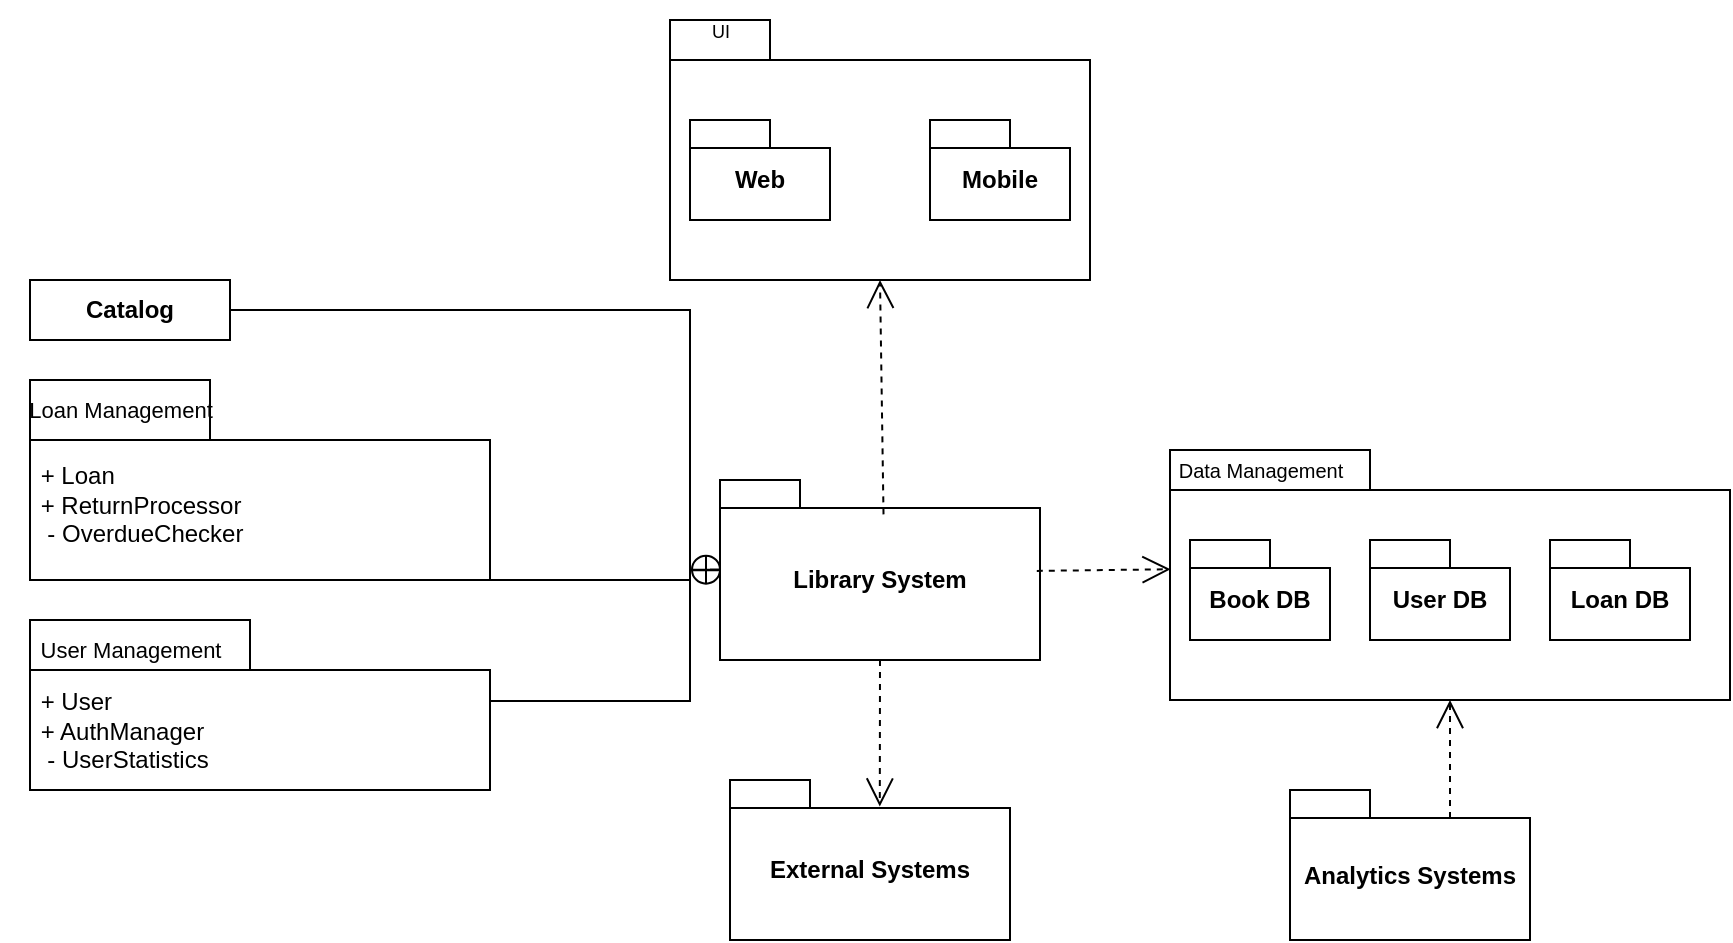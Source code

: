 <mxfile version="24.8.6">
  <diagram name="Страница — 1" id="fD9wPRZOilv6h3GpzfN7">
    <mxGraphModel dx="1524" dy="647" grid="1" gridSize="10" guides="1" tooltips="1" connect="1" arrows="1" fold="1" page="1" pageScale="1" pageWidth="827" pageHeight="1169" math="0" shadow="0">
      <root>
        <mxCell id="0" />
        <mxCell id="1" parent="0" />
        <mxCell id="o5vc34Hf87A0yVJfwdXg-1" value="" style="shape=folder;fontStyle=1;spacingTop=10;tabWidth=50;tabHeight=20;tabPosition=left;html=1;whiteSpace=wrap;" vertex="1" parent="1">
          <mxGeometry x="360" y="60" width="210" height="130" as="geometry" />
        </mxCell>
        <mxCell id="o5vc34Hf87A0yVJfwdXg-2" value="&lt;font style=&quot;font-size: 9px;&quot;&gt;UI&lt;/font&gt;" style="text;html=1;align=center;verticalAlign=middle;resizable=0;points=[];autosize=1;strokeColor=none;fillColor=none;" vertex="1" parent="1">
          <mxGeometry x="370" y="50" width="30" height="30" as="geometry" />
        </mxCell>
        <mxCell id="o5vc34Hf87A0yVJfwdXg-4" value="Web" style="shape=folder;fontStyle=1;spacingTop=10;tabWidth=40;tabHeight=14;tabPosition=left;html=1;whiteSpace=wrap;" vertex="1" parent="1">
          <mxGeometry x="370" y="110" width="70" height="50" as="geometry" />
        </mxCell>
        <mxCell id="o5vc34Hf87A0yVJfwdXg-5" value="Mobile" style="shape=folder;fontStyle=1;spacingTop=10;tabWidth=40;tabHeight=14;tabPosition=left;html=1;whiteSpace=wrap;" vertex="1" parent="1">
          <mxGeometry x="490" y="110" width="70" height="50" as="geometry" />
        </mxCell>
        <mxCell id="o5vc34Hf87A0yVJfwdXg-6" value="Library System" style="shape=folder;fontStyle=1;spacingTop=10;tabWidth=40;tabHeight=14;tabPosition=left;html=1;whiteSpace=wrap;" vertex="1" parent="1">
          <mxGeometry x="385" y="290" width="160" height="90" as="geometry" />
        </mxCell>
        <mxCell id="o5vc34Hf87A0yVJfwdXg-7" value="" style="endArrow=open;endSize=12;dashed=1;html=1;rounded=0;entryX=0.5;entryY=1;entryDx=0;entryDy=0;entryPerimeter=0;exitX=0.511;exitY=0.191;exitDx=0;exitDy=0;exitPerimeter=0;" edge="1" parent="1" source="o5vc34Hf87A0yVJfwdXg-6" target="o5vc34Hf87A0yVJfwdXg-1">
          <mxGeometry width="160" relative="1" as="geometry">
            <mxPoint x="465" y="270" as="sourcePoint" />
            <mxPoint x="580" y="320" as="targetPoint" />
          </mxGeometry>
        </mxCell>
        <mxCell id="o5vc34Hf87A0yVJfwdXg-8" value="&lt;b&gt;Catalog&lt;/b&gt;" style="html=1;whiteSpace=wrap;" vertex="1" parent="1">
          <mxGeometry x="40" y="190" width="100" height="30" as="geometry" />
        </mxCell>
        <mxCell id="o5vc34Hf87A0yVJfwdXg-11" value="&lt;div&gt;&lt;span style=&quot;font-weight: 400;&quot;&gt;&lt;br&gt;&lt;/span&gt;&lt;/div&gt;&lt;div&gt;&lt;span style=&quot;font-weight: 400;&quot;&gt;&amp;nbsp;+ Loan&amp;nbsp;&lt;/span&gt;&lt;/div&gt;&lt;div&gt;&lt;span style=&quot;font-weight: 400;&quot;&gt;&amp;nbsp;+ ReturnProcessor&amp;nbsp;&lt;/span&gt;&lt;/div&gt;&lt;span style=&quot;font-weight: 400;&quot;&gt;&amp;nbsp; - OverdueChecker&amp;nbsp;&lt;/span&gt;" style="shape=folder;fontStyle=1;spacingTop=10;tabWidth=90;tabHeight=30;tabPosition=left;html=1;whiteSpace=wrap;align=left;" vertex="1" parent="1">
          <mxGeometry x="40" y="240" width="230" height="100" as="geometry" />
        </mxCell>
        <mxCell id="o5vc34Hf87A0yVJfwdXg-12" value="" style="shape=folder;fontStyle=1;spacingTop=10;tabWidth=100;tabHeight=20;tabPosition=left;html=1;whiteSpace=wrap;" vertex="1" parent="1">
          <mxGeometry x="610" y="275" width="280" height="125" as="geometry" />
        </mxCell>
        <mxCell id="o5vc34Hf87A0yVJfwdXg-13" value="&lt;font style=&quot;font-size: 10px;&quot;&gt;Data Management&lt;/font&gt;" style="text;html=1;align=center;verticalAlign=middle;resizable=0;points=[];autosize=1;strokeColor=none;fillColor=none;" vertex="1" parent="1">
          <mxGeometry x="600" y="270" width="110" height="30" as="geometry" />
        </mxCell>
        <mxCell id="o5vc34Hf87A0yVJfwdXg-14" value="Book DB" style="shape=folder;fontStyle=1;spacingTop=10;tabWidth=40;tabHeight=14;tabPosition=left;html=1;whiteSpace=wrap;" vertex="1" parent="1">
          <mxGeometry x="620" y="320" width="70" height="50" as="geometry" />
        </mxCell>
        <mxCell id="o5vc34Hf87A0yVJfwdXg-15" value="User DB" style="shape=folder;fontStyle=1;spacingTop=10;tabWidth=40;tabHeight=14;tabPosition=left;html=1;whiteSpace=wrap;" vertex="1" parent="1">
          <mxGeometry x="710" y="320" width="70" height="50" as="geometry" />
        </mxCell>
        <mxCell id="o5vc34Hf87A0yVJfwdXg-16" value="Loan DB" style="shape=folder;fontStyle=1;spacingTop=10;tabWidth=40;tabHeight=14;tabPosition=left;html=1;whiteSpace=wrap;" vertex="1" parent="1">
          <mxGeometry x="800" y="320" width="70" height="50" as="geometry" />
        </mxCell>
        <mxCell id="o5vc34Hf87A0yVJfwdXg-17" value="External Systems" style="shape=folder;fontStyle=1;spacingTop=10;tabWidth=40;tabHeight=14;tabPosition=left;html=1;whiteSpace=wrap;" vertex="1" parent="1">
          <mxGeometry x="390" y="440" width="140" height="80" as="geometry" />
        </mxCell>
        <mxCell id="o5vc34Hf87A0yVJfwdXg-18" value="Analytics Systems" style="shape=folder;fontStyle=1;spacingTop=10;tabWidth=40;tabHeight=14;tabPosition=left;html=1;whiteSpace=wrap;" vertex="1" parent="1">
          <mxGeometry x="670" y="445" width="120" height="75" as="geometry" />
        </mxCell>
        <mxCell id="o5vc34Hf87A0yVJfwdXg-19" value="" style="endArrow=open;endSize=12;dashed=1;html=1;rounded=0;entryX=0.001;entryY=0.477;entryDx=0;entryDy=0;entryPerimeter=0;exitX=0.99;exitY=0.505;exitDx=0;exitDy=0;exitPerimeter=0;" edge="1" parent="1" source="o5vc34Hf87A0yVJfwdXg-6" target="o5vc34Hf87A0yVJfwdXg-12">
          <mxGeometry width="160" relative="1" as="geometry">
            <mxPoint x="551" y="406" as="sourcePoint" />
            <mxPoint x="550" y="300" as="targetPoint" />
          </mxGeometry>
        </mxCell>
        <mxCell id="o5vc34Hf87A0yVJfwdXg-21" value="" style="endArrow=open;endSize=12;dashed=1;html=1;rounded=0;exitX=0;exitY=0;exitDx=80;exitDy=14;exitPerimeter=0;" edge="1" parent="1" source="o5vc34Hf87A0yVJfwdXg-18" target="o5vc34Hf87A0yVJfwdXg-12">
          <mxGeometry width="160" relative="1" as="geometry">
            <mxPoint x="651" y="476" as="sourcePoint" />
            <mxPoint x="650" y="370" as="targetPoint" />
          </mxGeometry>
        </mxCell>
        <mxCell id="o5vc34Hf87A0yVJfwdXg-22" value="" style="endArrow=open;endSize=12;dashed=1;html=1;rounded=0;entryX=0.535;entryY=0.166;entryDx=0;entryDy=0;entryPerimeter=0;exitX=0.5;exitY=1;exitDx=0;exitDy=0;exitPerimeter=0;" edge="1" parent="1" source="o5vc34Hf87A0yVJfwdXg-6" target="o5vc34Hf87A0yVJfwdXg-17">
          <mxGeometry width="160" relative="1" as="geometry">
            <mxPoint x="470" y="384" as="sourcePoint" />
            <mxPoint x="490" y="360" as="targetPoint" />
          </mxGeometry>
        </mxCell>
        <mxCell id="o5vc34Hf87A0yVJfwdXg-26" value="" style="endArrow=none;html=1;edgeStyle=orthogonalEdgeStyle;rounded=0;exitX=1;exitY=0.5;exitDx=0;exitDy=0;" edge="1" parent="1" source="o5vc34Hf87A0yVJfwdXg-8">
          <mxGeometry relative="1" as="geometry">
            <mxPoint x="430" y="310" as="sourcePoint" />
            <mxPoint x="270" y="305" as="targetPoint" />
            <Array as="points">
              <mxPoint x="370" y="205" />
              <mxPoint x="370" y="340" />
              <mxPoint x="270" y="340" />
              <mxPoint x="270" y="305" />
            </Array>
          </mxGeometry>
        </mxCell>
        <mxCell id="o5vc34Hf87A0yVJfwdXg-29" value="" style="endArrow=none;html=1;edgeStyle=orthogonalEdgeStyle;rounded=0;exitX=0.999;exitY=0.476;exitDx=0;exitDy=0;exitPerimeter=0;entryX=-0.004;entryY=0.501;entryDx=0;entryDy=0;entryPerimeter=0;" edge="1" parent="1" source="o5vc34Hf87A0yVJfwdXg-66" target="o5vc34Hf87A0yVJfwdXg-6">
          <mxGeometry relative="1" as="geometry">
            <mxPoint x="350" y="502" as="sourcePoint" />
            <mxPoint x="580" y="310" as="targetPoint" />
            <Array as="points">
              <mxPoint x="370" y="401" />
              <mxPoint x="370" y="335" />
            </Array>
          </mxGeometry>
        </mxCell>
        <mxCell id="o5vc34Hf87A0yVJfwdXg-39" value="" style="endArrow=close;startArrow=circlePlus;endFill=0;startFill=0;endSize=8;html=1;rounded=0;" edge="1" parent="1">
          <mxGeometry width="160" relative="1" as="geometry">
            <mxPoint x="370" y="334.84" as="sourcePoint" />
            <mxPoint x="380" y="334.84" as="targetPoint" />
          </mxGeometry>
        </mxCell>
        <mxCell id="o5vc34Hf87A0yVJfwdXg-64" value="&lt;span style=&quot;text-wrap-mode: wrap;&quot;&gt;&lt;font style=&quot;font-size: 11px;&quot;&gt;Loan Management&lt;/font&gt;&lt;/span&gt;" style="text;html=1;align=center;verticalAlign=middle;resizable=0;points=[];autosize=1;strokeColor=none;fillColor=none;" vertex="1" parent="1">
          <mxGeometry x="25" y="240" width="120" height="30" as="geometry" />
        </mxCell>
        <mxCell id="o5vc34Hf87A0yVJfwdXg-66" value="&lt;div&gt;&lt;span style=&quot;font-weight: 400;&quot;&gt;&lt;br&gt;&lt;/span&gt;&lt;/div&gt;&lt;div&gt;&lt;span style=&quot;font-weight: 400;&quot;&gt;&amp;nbsp;+ User&lt;/span&gt;&lt;/div&gt;&lt;div&gt;&lt;span style=&quot;font-weight: 400;&quot;&gt;&amp;nbsp;+ AuthManager&amp;nbsp;&lt;/span&gt;&lt;/div&gt;&lt;span style=&quot;font-weight: 400;&quot;&gt;&amp;nbsp; - UserStatistics&amp;nbsp;&lt;/span&gt;" style="shape=folder;fontStyle=1;spacingTop=10;tabWidth=110;tabHeight=25;tabPosition=left;html=1;whiteSpace=wrap;align=left;" vertex="1" parent="1">
          <mxGeometry x="40" y="360" width="230" height="85" as="geometry" />
        </mxCell>
        <mxCell id="o5vc34Hf87A0yVJfwdXg-69" value="" style="endArrow=none;html=1;edgeStyle=orthogonalEdgeStyle;rounded=0;" edge="1" parent="1">
          <mxGeometry relative="1" as="geometry">
            <mxPoint x="270" y="319.98" as="sourcePoint" />
            <mxPoint x="350" y="339.98" as="targetPoint" />
            <Array as="points">
              <mxPoint x="270" y="339.98" />
            </Array>
          </mxGeometry>
        </mxCell>
        <mxCell id="o5vc34Hf87A0yVJfwdXg-70" value="&lt;font style=&quot;font-size: 11px;&quot;&gt;User Management&lt;/font&gt;" style="text;html=1;align=center;verticalAlign=middle;resizable=0;points=[];autosize=1;strokeColor=none;fillColor=none;" vertex="1" parent="1">
          <mxGeometry x="35" y="360" width="110" height="30" as="geometry" />
        </mxCell>
      </root>
    </mxGraphModel>
  </diagram>
</mxfile>
